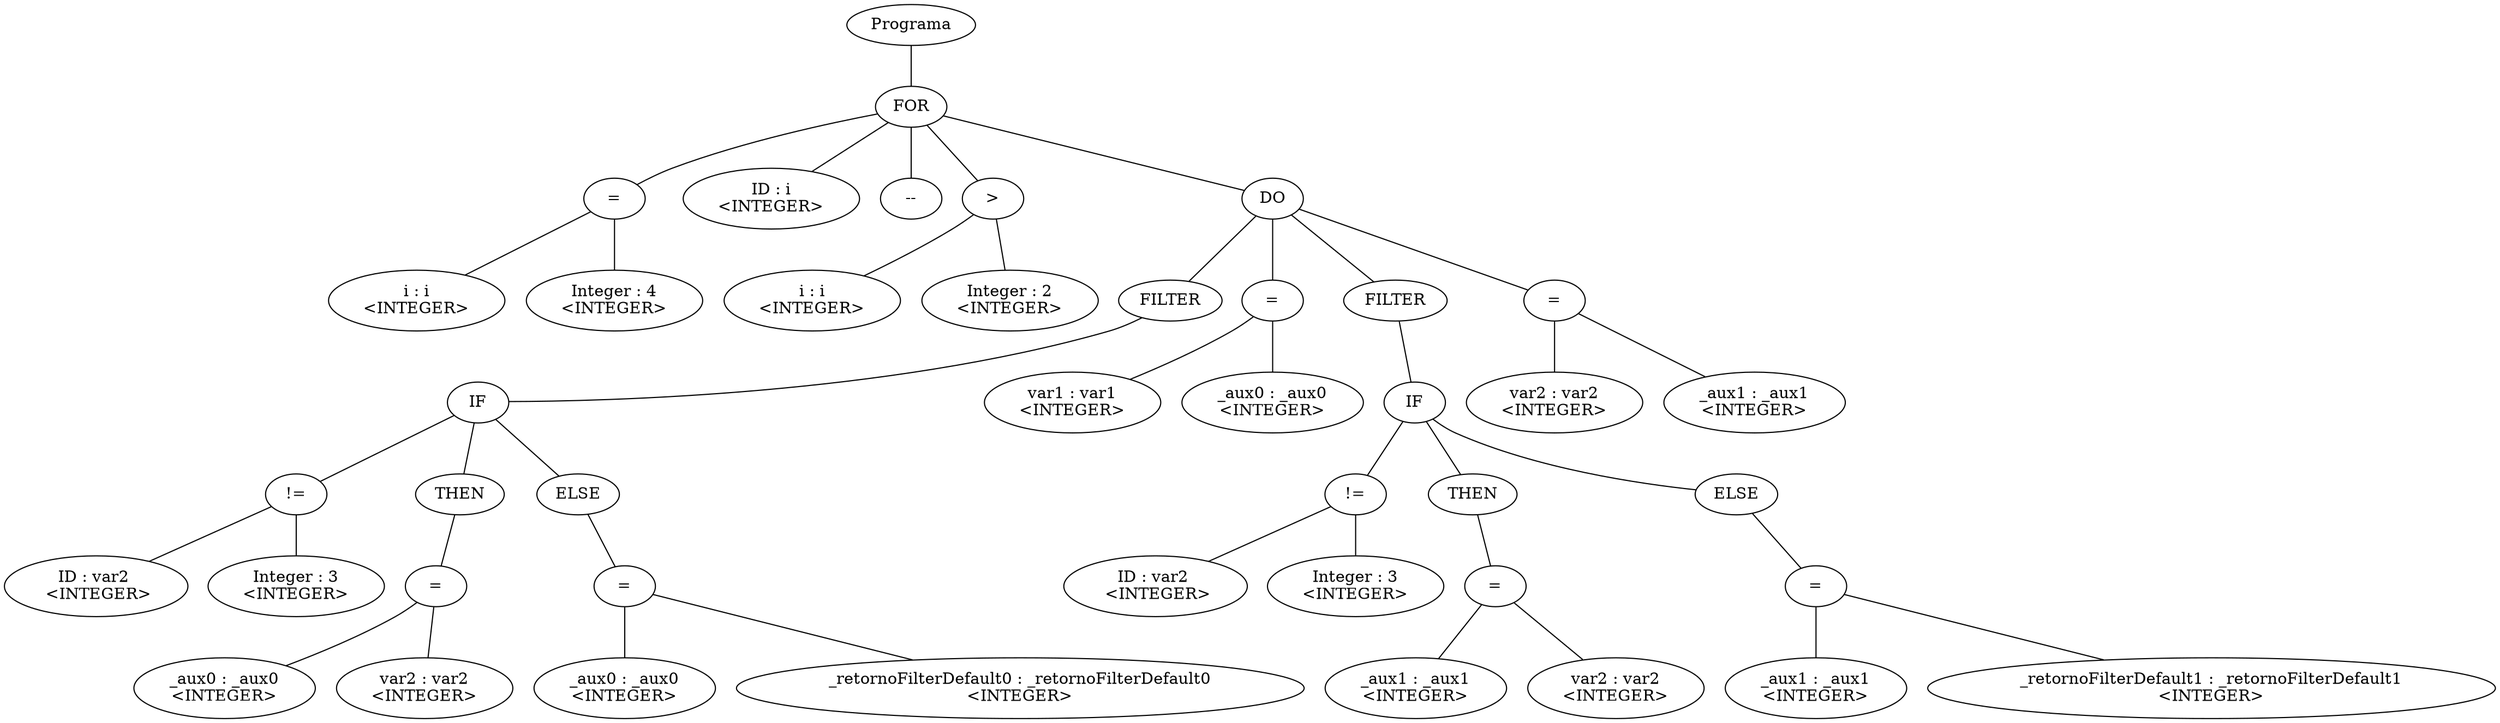 graph G {nodo_2064875143[label="Programa"]
nodo_2000241404[label="FOR"]
nodo_2064875143--nodo_2000241404
nodo_184018458[label="="]
nodo_2000241404--nodo_184018458
nodo_354452140[label="i : i\n<INTEGER>"]
nodo_184018458--nodo_354452140
nodo_1965502921[label="Integer : 4\n<INTEGER>"]
nodo_184018458--nodo_1965502921
nodo_2000241404--nodo_2101758745
nodo_2101758745[label="ID : i\n<INTEGER>"]
nodo_2000241404--nodo_1211413299
nodo_1211413299[label="--"]
nodo_1826784255[label=">"]
nodo_2000241404--nodo_1826784255
nodo_537353939[label="i : i\n<INTEGER>"]
nodo_1826784255--nodo_537353939
nodo_1296555211[label="Integer : 2\n<INTEGER>"]
nodo_1826784255--nodo_1296555211
nodo_2000241404--nodo_13712216
nodo_13712216[label="DO"]
nodo_43407609[label="FILTER"]
nodo_13712216--nodo_43407609
nodo_2048122415[label="IF"]
nodo_43407609--nodo_2048122415
nodo_1626924664[label="!="]
nodo_2048122415--nodo_1626924664
nodo_329961256[label="ID : var2 
 <INTEGER>"]
nodo_1626924664--nodo_329961256
nodo_592124980[label="Integer : 3\n<INTEGER>"]
nodo_1626924664--nodo_592124980
nodo_1196252372[label="="]
nodo_67213557--nodo_1196252372
nodo_1612818787[label="_aux0 : _aux0\n<INTEGER>"]
nodo_1196252372--nodo_1612818787
nodo_624425408[label="var2 : var2\n<INTEGER>"]
nodo_1196252372--nodo_624425408
nodo_2048122415--nodo_67213557
nodo_67213557[label="THEN"]
nodo_2048122415--nodo_573902625
nodo_573902625[label="ELSE"]
nodo_1592196078[label="="]
nodo_573902625--nodo_1592196078
nodo_1944106778[label="_aux0 : _aux0\n<INTEGER>"]
nodo_1592196078--nodo_1944106778
nodo_518480564[label="_retornoFilterDefault0 : _retornoFilterDefault0\n<INTEGER>"]
nodo_1592196078--nodo_518480564
nodo_67395921[label="="]
nodo_13712216--nodo_67395921
nodo_1842664372[label="var1 : var1\n<INTEGER>"]
nodo_67395921--nodo_1842664372
nodo_469430643[label="_aux0 : _aux0\n<INTEGER>"]
nodo_67395921--nodo_469430643
nodo_1043190394[label="FILTER"]
nodo_13712216--nodo_1043190394
nodo_419701255[label="IF"]
nodo_1043190394--nodo_419701255
nodo_1376127968[label="!="]
nodo_419701255--nodo_1376127968
nodo_507185594[label="ID : var2 
 <INTEGER>"]
nodo_1376127968--nodo_507185594
nodo_1314235909[label="Integer : 3\n<INTEGER>"]
nodo_1376127968--nodo_1314235909
nodo_1996071378[label="="]
nodo_138379660--nodo_1996071378
nodo_339930598[label="_aux1 : _aux1\n<INTEGER>"]
nodo_1996071378--nodo_339930598
nodo_1383219213[label="var2 : var2\n<INTEGER>"]
nodo_1996071378--nodo_1383219213
nodo_419701255--nodo_138379660
nodo_138379660[label="THEN"]
nodo_419701255--nodo_139719995
nodo_139719995[label="ELSE"]
nodo_838115784[label="="]
nodo_139719995--nodo_838115784
nodo_171471125[label="_aux1 : _aux1\n<INTEGER>"]
nodo_838115784--nodo_171471125
nodo_152473705[label="_retornoFilterDefault1 : _retornoFilterDefault1\n<INTEGER>"]
nodo_838115784--nodo_152473705
nodo_1235540846[label="="]
nodo_13712216--nodo_1235540846
nodo_1565182323[label="var2 : var2\n<INTEGER>"]
nodo_1235540846--nodo_1565182323
nodo_347319062[label="_aux1 : _aux1\n<INTEGER>"]
nodo_1235540846--nodo_347319062
}
